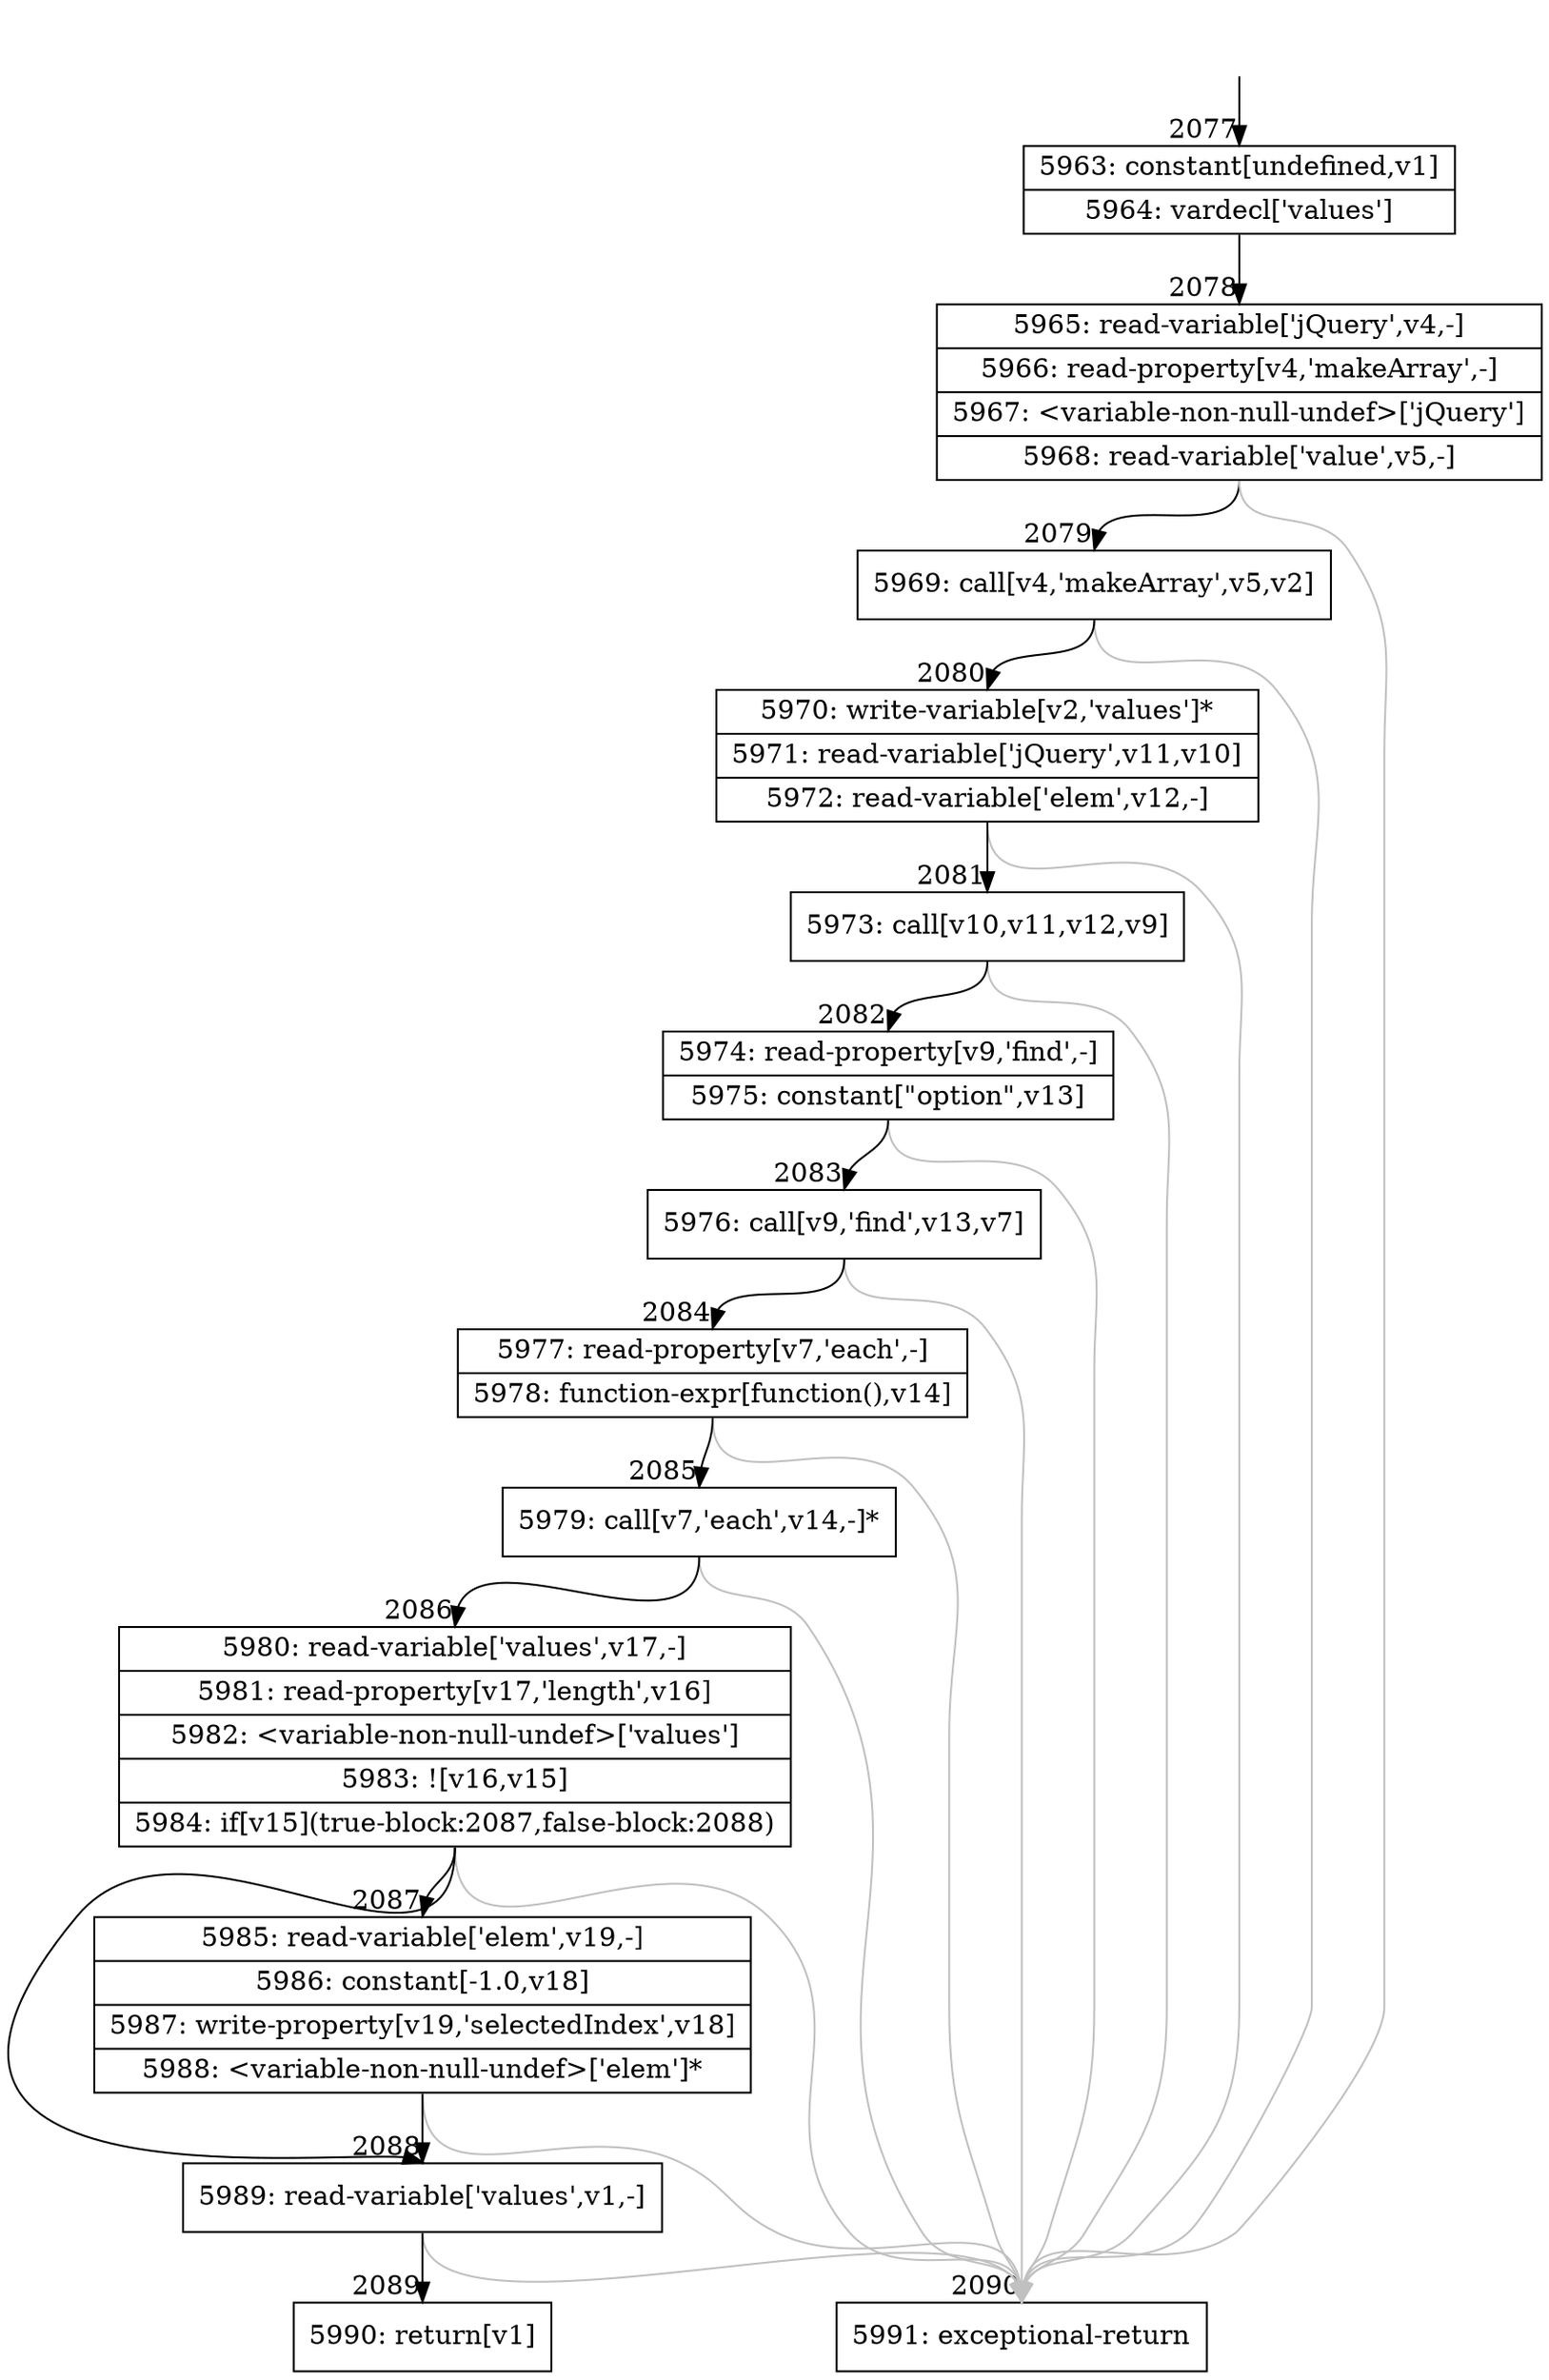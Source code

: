 digraph {
rankdir="TD"
BB_entry142[shape=none,label=""];
BB_entry142 -> BB2077 [tailport=s, headport=n, headlabel="    2077"]
BB2077 [shape=record label="{5963: constant[undefined,v1]|5964: vardecl['values']}" ] 
BB2077 -> BB2078 [tailport=s, headport=n, headlabel="      2078"]
BB2078 [shape=record label="{5965: read-variable['jQuery',v4,-]|5966: read-property[v4,'makeArray',-]|5967: \<variable-non-null-undef\>['jQuery']|5968: read-variable['value',v5,-]}" ] 
BB2078 -> BB2079 [tailport=s, headport=n, headlabel="      2079"]
BB2078 -> BB2090 [tailport=s, headport=n, color=gray, headlabel="      2090"]
BB2079 [shape=record label="{5969: call[v4,'makeArray',v5,v2]}" ] 
BB2079 -> BB2080 [tailport=s, headport=n, headlabel="      2080"]
BB2079 -> BB2090 [tailport=s, headport=n, color=gray]
BB2080 [shape=record label="{5970: write-variable[v2,'values']*|5971: read-variable['jQuery',v11,v10]|5972: read-variable['elem',v12,-]}" ] 
BB2080 -> BB2081 [tailport=s, headport=n, headlabel="      2081"]
BB2080 -> BB2090 [tailport=s, headport=n, color=gray]
BB2081 [shape=record label="{5973: call[v10,v11,v12,v9]}" ] 
BB2081 -> BB2082 [tailport=s, headport=n, headlabel="      2082"]
BB2081 -> BB2090 [tailport=s, headport=n, color=gray]
BB2082 [shape=record label="{5974: read-property[v9,'find',-]|5975: constant[\"option\",v13]}" ] 
BB2082 -> BB2083 [tailport=s, headport=n, headlabel="      2083"]
BB2082 -> BB2090 [tailport=s, headport=n, color=gray]
BB2083 [shape=record label="{5976: call[v9,'find',v13,v7]}" ] 
BB2083 -> BB2084 [tailport=s, headport=n, headlabel="      2084"]
BB2083 -> BB2090 [tailport=s, headport=n, color=gray]
BB2084 [shape=record label="{5977: read-property[v7,'each',-]|5978: function-expr[function(),v14]}" ] 
BB2084 -> BB2085 [tailport=s, headport=n, headlabel="      2085"]
BB2084 -> BB2090 [tailport=s, headport=n, color=gray]
BB2085 [shape=record label="{5979: call[v7,'each',v14,-]*}" ] 
BB2085 -> BB2086 [tailport=s, headport=n, headlabel="      2086"]
BB2085 -> BB2090 [tailport=s, headport=n, color=gray]
BB2086 [shape=record label="{5980: read-variable['values',v17,-]|5981: read-property[v17,'length',v16]|5982: \<variable-non-null-undef\>['values']|5983: ![v16,v15]|5984: if[v15](true-block:2087,false-block:2088)}" ] 
BB2086 -> BB2087 [tailport=s, headport=n, headlabel="      2087"]
BB2086 -> BB2088 [tailport=s, headport=n, headlabel="      2088"]
BB2086 -> BB2090 [tailport=s, headport=n, color=gray]
BB2087 [shape=record label="{5985: read-variable['elem',v19,-]|5986: constant[-1.0,v18]|5987: write-property[v19,'selectedIndex',v18]|5988: \<variable-non-null-undef\>['elem']*}" ] 
BB2087 -> BB2088 [tailport=s, headport=n]
BB2087 -> BB2090 [tailport=s, headport=n, color=gray]
BB2088 [shape=record label="{5989: read-variable['values',v1,-]}" ] 
BB2088 -> BB2089 [tailport=s, headport=n, headlabel="      2089"]
BB2088 -> BB2090 [tailport=s, headport=n, color=gray]
BB2089 [shape=record label="{5990: return[v1]}" ] 
BB2090 [shape=record label="{5991: exceptional-return}" ] 
}
